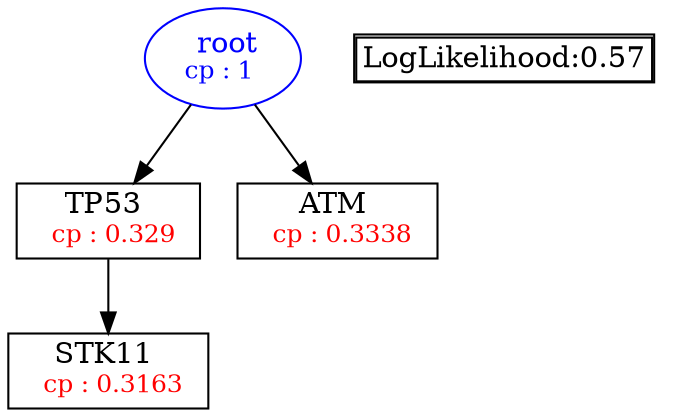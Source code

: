 digraph tree {
    "root" [label=<<font color='Blue'> root</font><br/><font color='Blue' POINT-SIZE='12'>cp : 1 </font>>, shape=oval, color=Blue];
    "S1" [label =<TP53 <br/> <font color='Red' POINT-SIZE='12'> cp : 0.329 </font>>, shape=box];
    "S3" [label =<STK11 <br/> <font color='Red' POINT-SIZE='12'> cp : 0.3163 </font>>, shape=box];
    "S2" [label =<ATM <br/> <font color='Red' POINT-SIZE='12'> cp : 0.3338 </font>>, shape=box];
    "root" -> "S1";
    "root" -> "S2";
    "S1" -> "S3";

    node[shape=plaintext]
    fontsize="10"
    struct1 [label=
    <<TABLE BORDER="1" CELLBORDER="1" CELLSPACING="0" >
    <TR><TD ALIGN="LEFT">LogLikelihood:0.57</TD></TR>
    </TABLE>>];

}
